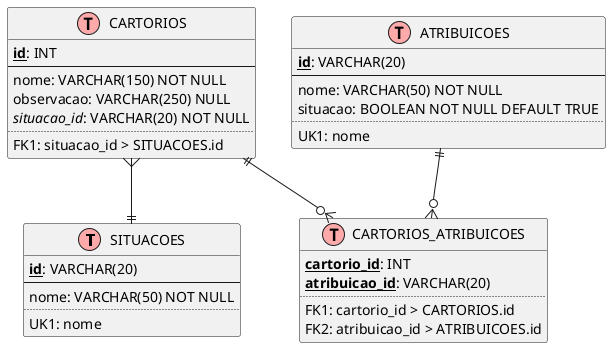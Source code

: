 @startuml

!define Table(name,desc) class name as "desc" << (T,#FFAAAA) >>
!define primary_key(x) <b><u>x</u></b>
!define foreign_key(x) <i>x</i>

hide methods
hide stereotypes

Table(situacoes, "SITUACOES") {
    primary_key(id): VARCHAR(20)
    --
    nome: VARCHAR(50) NOT NULL
    ..
    UK1: nome
}

Table(atribuicoes, "ATRIBUICOES") {
    primary_key(id): VARCHAR(20)
    --
    nome: VARCHAR(50) NOT NULL
    situacao: BOOLEAN NOT NULL DEFAULT TRUE
    ..
    UK1: nome
}

Table(cartorios, "CARTORIOS") {
    primary_key(id): INT
    --
    nome: VARCHAR(150) NOT NULL
    observacao: VARCHAR(250) NULL
    foreign_key(situacao_id): VARCHAR(20) NOT NULL
    ..
    FK1: situacao_id > SITUACOES.id
}

Table(cartorios_atribuicoes, "CARTORIOS_ATRIBUICOES") {
    primary_key(cartorio_id): INT
    primary_key(atribuicao_id): VARCHAR(20)
    ..
    FK1: cartorio_id > CARTORIOS.id
    FK2: atribuicao_id > ATRIBUICOES.id
}

cartorios }--|| situacoes
cartorios ||--o{ cartorios_atribuicoes
atribuicoes ||--o{ cartorios_atribuicoes

@enduml